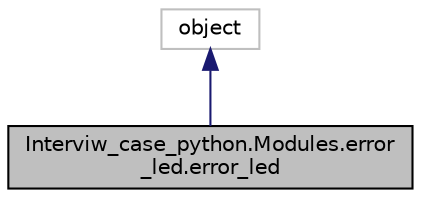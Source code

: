 digraph "Interviw_case_python.Modules.error_led.error_led"
{
 // LATEX_PDF_SIZE
  edge [fontname="Helvetica",fontsize="10",labelfontname="Helvetica",labelfontsize="10"];
  node [fontname="Helvetica",fontsize="10",shape=record];
  Node1 [label="Interviw_case_python.Modules.error\l_led.error_led",height=0.2,width=0.4,color="black", fillcolor="grey75", style="filled", fontcolor="black",tooltip="The Error class The error class is used to get the residual error/detect the noisy sensor and take th..."];
  Node2 -> Node1 [dir="back",color="midnightblue",fontsize="10",style="solid",fontname="Helvetica"];
  Node2 [label="object",height=0.2,width=0.4,color="grey75", fillcolor="white", style="filled",tooltip=" "];
}
